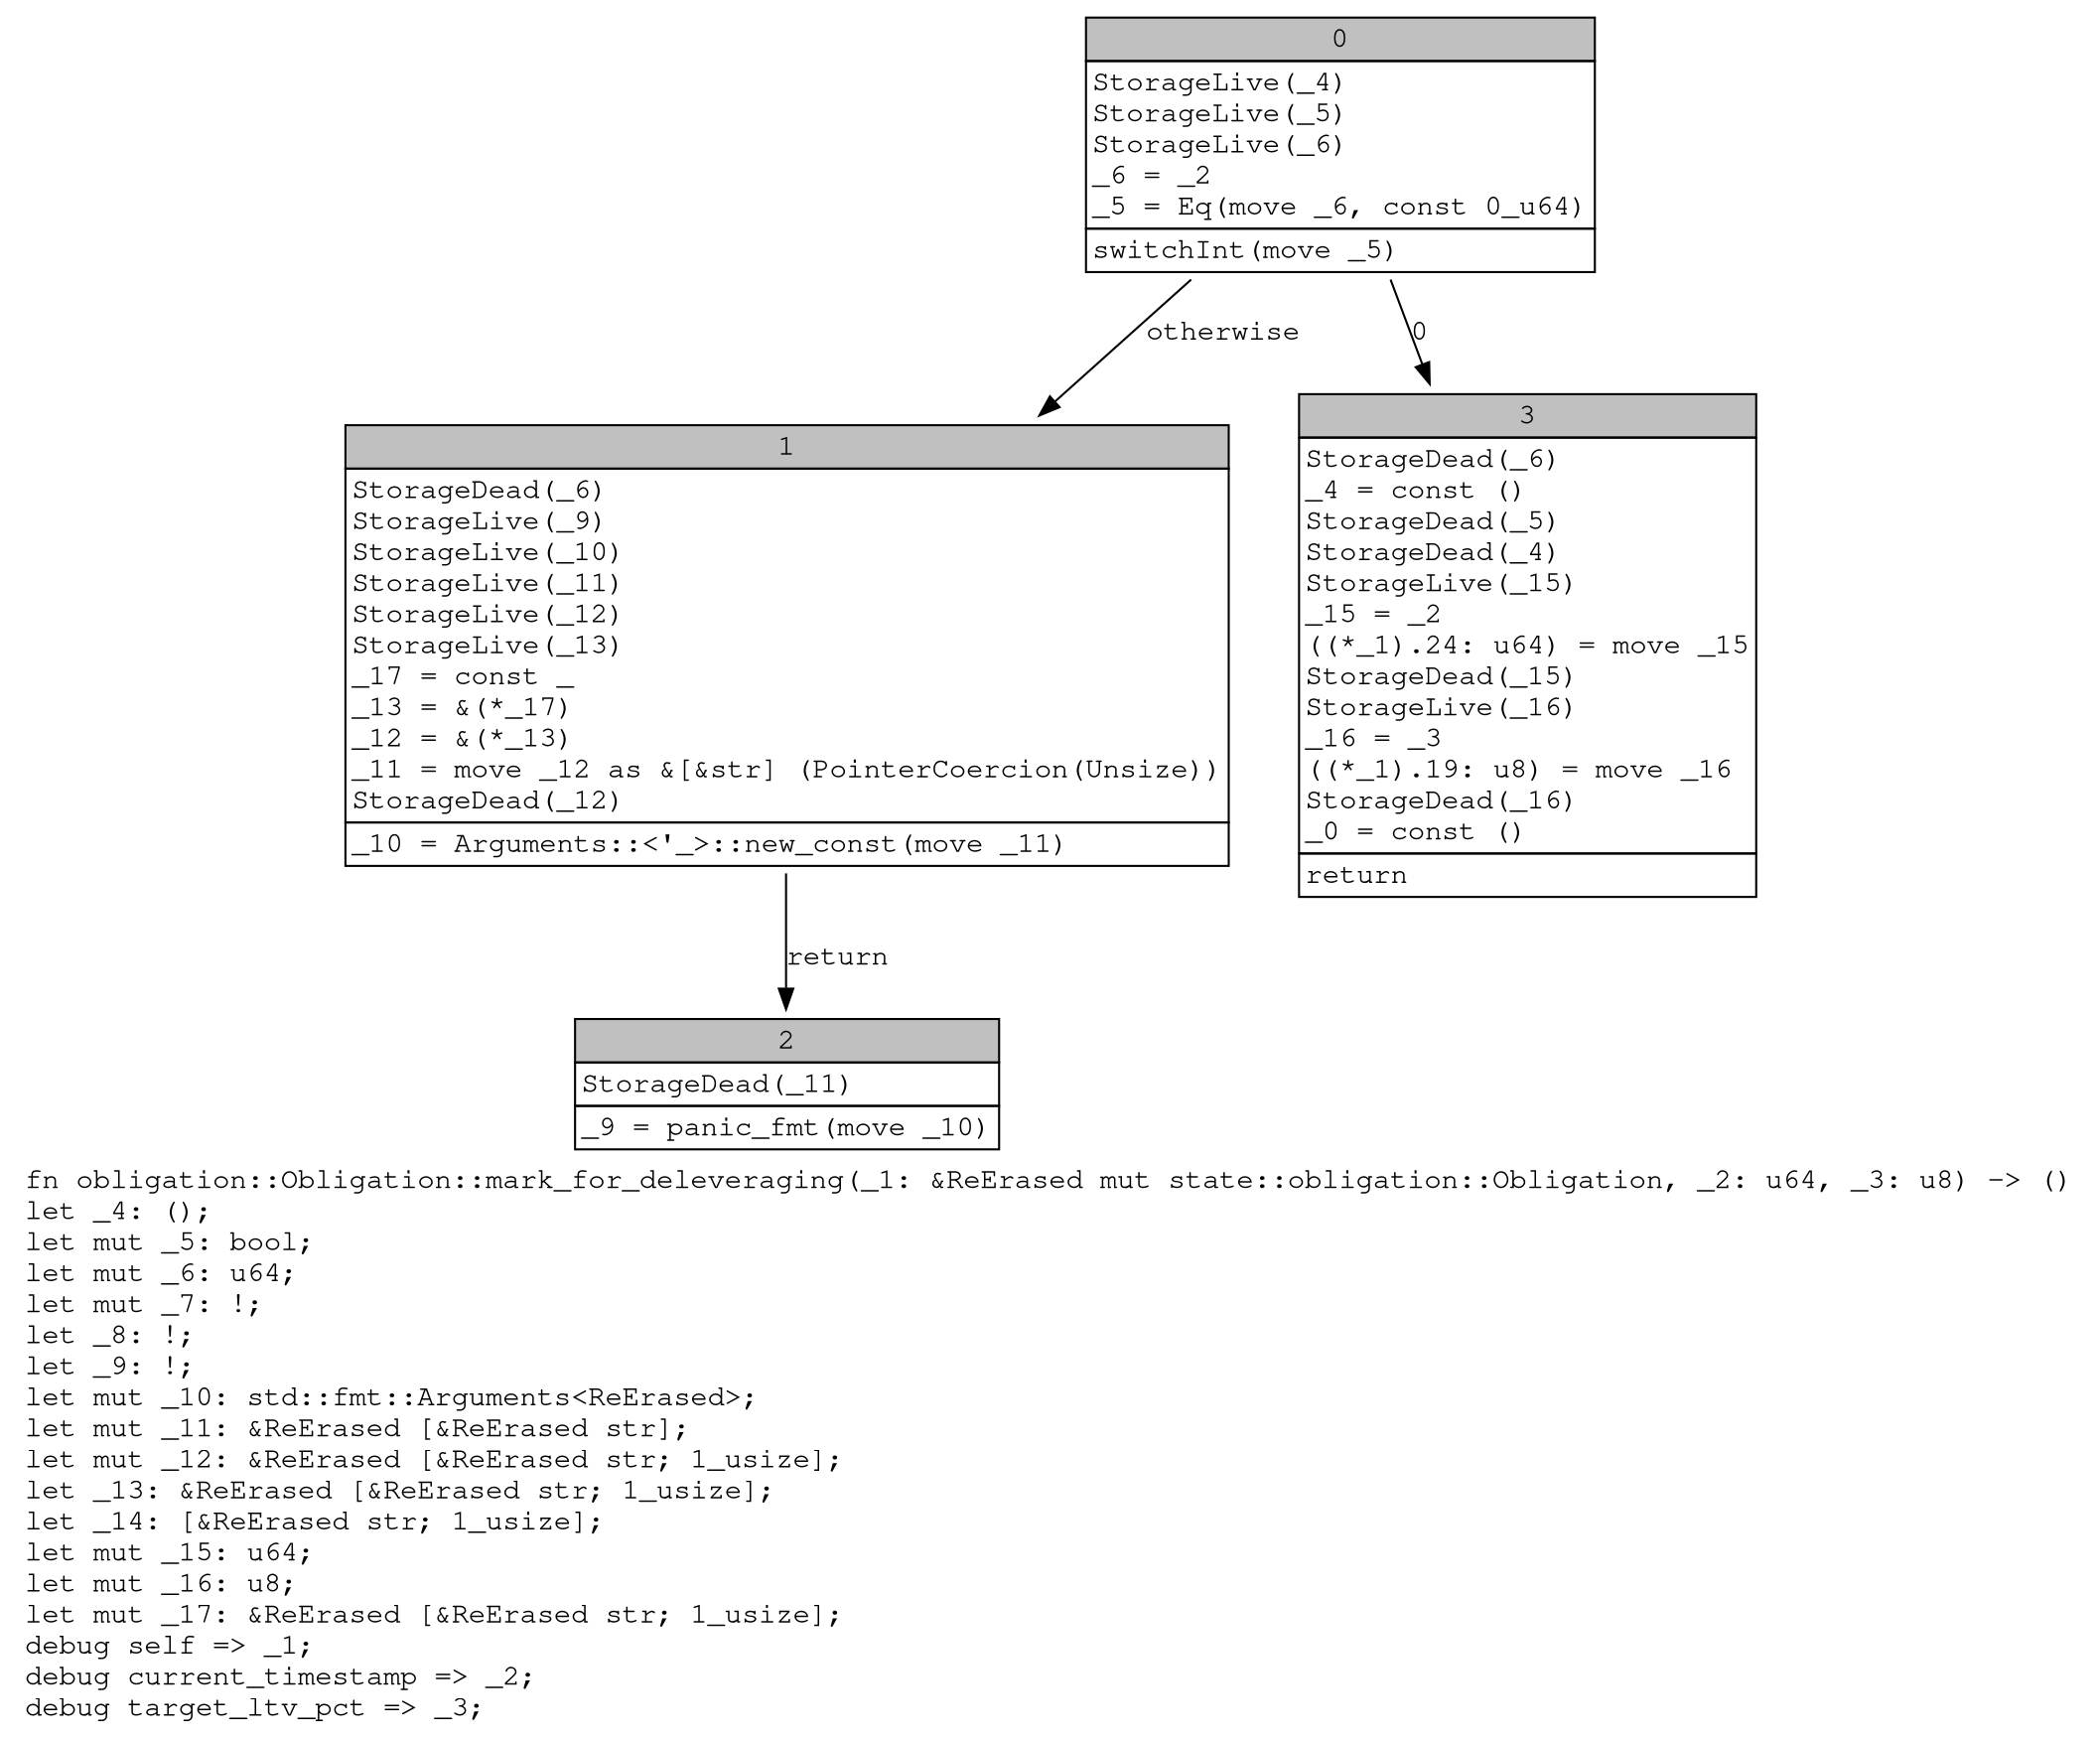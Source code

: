 digraph Mir_0_1708 {
    graph [fontname="Courier, monospace"];
    node [fontname="Courier, monospace"];
    edge [fontname="Courier, monospace"];
    label=<fn obligation::Obligation::mark_for_deleveraging(_1: &amp;ReErased mut state::obligation::Obligation, _2: u64, _3: u8) -&gt; ()<br align="left"/>let _4: ();<br align="left"/>let mut _5: bool;<br align="left"/>let mut _6: u64;<br align="left"/>let mut _7: !;<br align="left"/>let _8: !;<br align="left"/>let _9: !;<br align="left"/>let mut _10: std::fmt::Arguments&lt;ReErased&gt;;<br align="left"/>let mut _11: &amp;ReErased [&amp;ReErased str];<br align="left"/>let mut _12: &amp;ReErased [&amp;ReErased str; 1_usize];<br align="left"/>let _13: &amp;ReErased [&amp;ReErased str; 1_usize];<br align="left"/>let _14: [&amp;ReErased str; 1_usize];<br align="left"/>let mut _15: u64;<br align="left"/>let mut _16: u8;<br align="left"/>let mut _17: &amp;ReErased [&amp;ReErased str; 1_usize];<br align="left"/>debug self =&gt; _1;<br align="left"/>debug current_timestamp =&gt; _2;<br align="left"/>debug target_ltv_pct =&gt; _3;<br align="left"/>>;
    bb0__0_1708 [shape="none", label=<<table border="0" cellborder="1" cellspacing="0"><tr><td bgcolor="gray" align="center" colspan="1">0</td></tr><tr><td align="left" balign="left">StorageLive(_4)<br/>StorageLive(_5)<br/>StorageLive(_6)<br/>_6 = _2<br/>_5 = Eq(move _6, const 0_u64)<br/></td></tr><tr><td align="left">switchInt(move _5)</td></tr></table>>];
    bb1__0_1708 [shape="none", label=<<table border="0" cellborder="1" cellspacing="0"><tr><td bgcolor="gray" align="center" colspan="1">1</td></tr><tr><td align="left" balign="left">StorageDead(_6)<br/>StorageLive(_9)<br/>StorageLive(_10)<br/>StorageLive(_11)<br/>StorageLive(_12)<br/>StorageLive(_13)<br/>_17 = const _<br/>_13 = &amp;(*_17)<br/>_12 = &amp;(*_13)<br/>_11 = move _12 as &amp;[&amp;str] (PointerCoercion(Unsize))<br/>StorageDead(_12)<br/></td></tr><tr><td align="left">_10 = Arguments::&lt;'_&gt;::new_const(move _11)</td></tr></table>>];
    bb2__0_1708 [shape="none", label=<<table border="0" cellborder="1" cellspacing="0"><tr><td bgcolor="gray" align="center" colspan="1">2</td></tr><tr><td align="left" balign="left">StorageDead(_11)<br/></td></tr><tr><td align="left">_9 = panic_fmt(move _10)</td></tr></table>>];
    bb3__0_1708 [shape="none", label=<<table border="0" cellborder="1" cellspacing="0"><tr><td bgcolor="gray" align="center" colspan="1">3</td></tr><tr><td align="left" balign="left">StorageDead(_6)<br/>_4 = const ()<br/>StorageDead(_5)<br/>StorageDead(_4)<br/>StorageLive(_15)<br/>_15 = _2<br/>((*_1).24: u64) = move _15<br/>StorageDead(_15)<br/>StorageLive(_16)<br/>_16 = _3<br/>((*_1).19: u8) = move _16<br/>StorageDead(_16)<br/>_0 = const ()<br/></td></tr><tr><td align="left">return</td></tr></table>>];
    bb0__0_1708 -> bb3__0_1708 [label="0"];
    bb0__0_1708 -> bb1__0_1708 [label="otherwise"];
    bb1__0_1708 -> bb2__0_1708 [label="return"];
}

